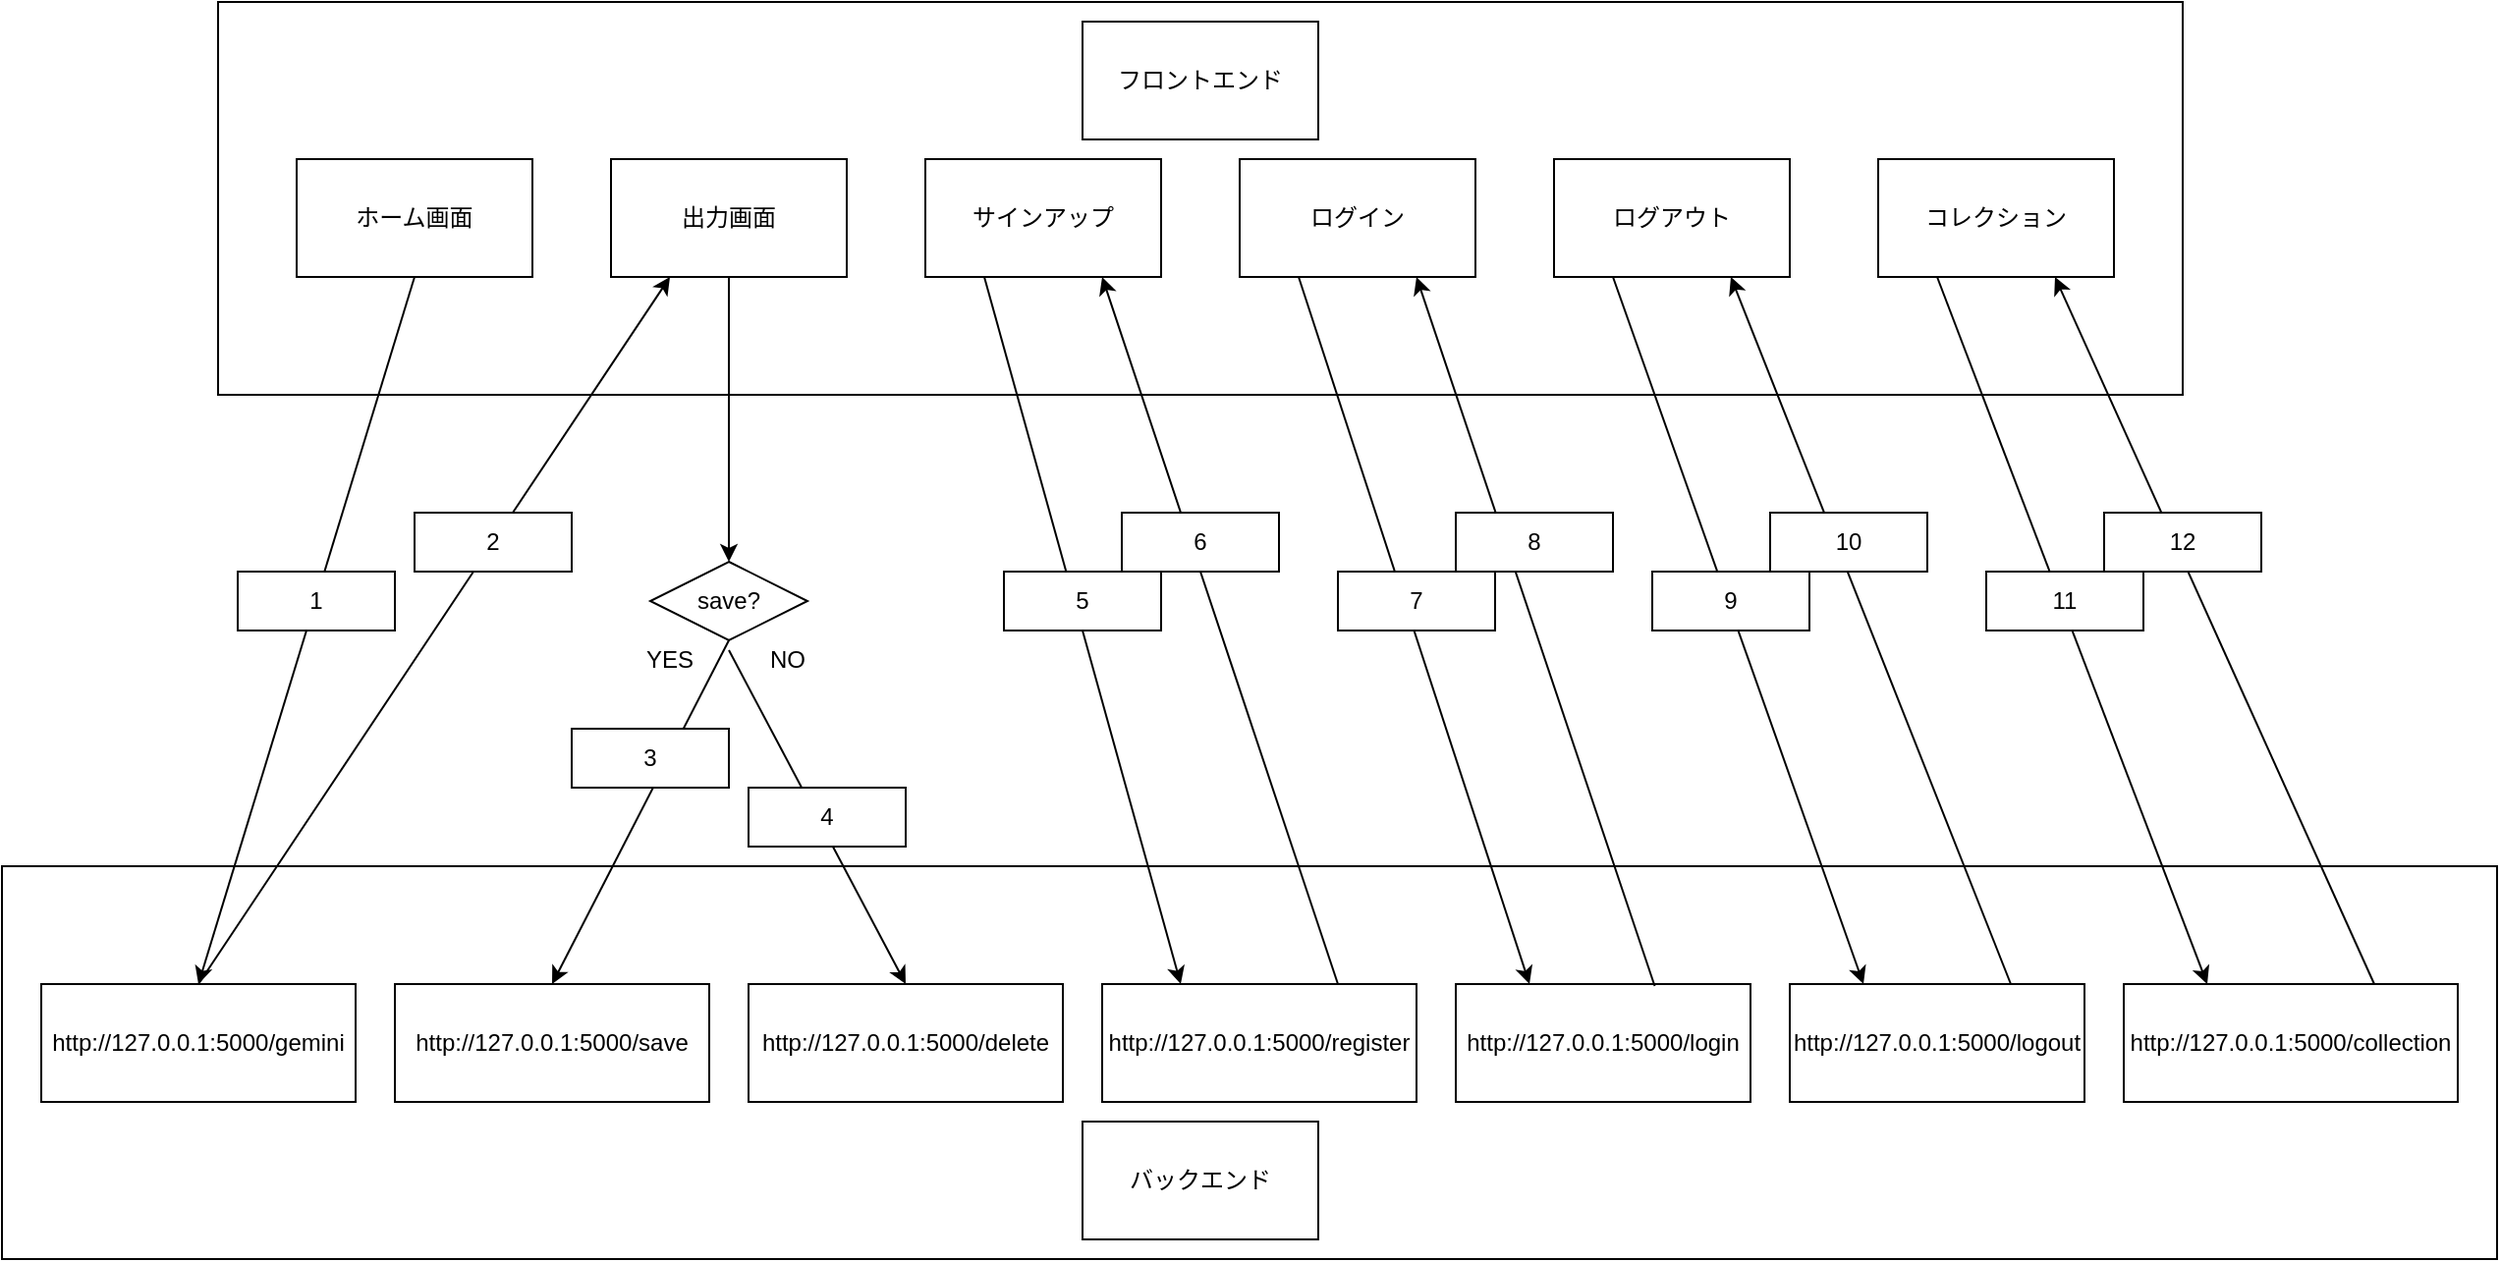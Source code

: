<mxfile version="26.0.9">
  <diagram id="C5RBs43oDa-KdzZeNtuy" name="Page-1">
    <mxGraphModel dx="2233" dy="944" grid="1" gridSize="10" guides="1" tooltips="1" connect="1" arrows="1" fold="1" page="1" pageScale="1" pageWidth="827" pageHeight="1169" math="0" shadow="0">
      <root>
        <mxCell id="WIyWlLk6GJQsqaUBKTNV-0" />
        <mxCell id="WIyWlLk6GJQsqaUBKTNV-1" parent="WIyWlLk6GJQsqaUBKTNV-0" />
        <mxCell id="IHnfN8DX3xTCwppa76Wx-4" value="" style="rounded=0;whiteSpace=wrap;html=1;" vertex="1" parent="WIyWlLk6GJQsqaUBKTNV-1">
          <mxGeometry x="80" width="1000" height="200" as="geometry" />
        </mxCell>
        <mxCell id="IHnfN8DX3xTCwppa76Wx-3" value="コレクション" style="rounded=0;whiteSpace=wrap;html=1;" vertex="1" parent="WIyWlLk6GJQsqaUBKTNV-1">
          <mxGeometry x="925" y="80" width="120" height="60" as="geometry" />
        </mxCell>
        <mxCell id="IHnfN8DX3xTCwppa76Wx-2" value="ログイン" style="rounded=0;whiteSpace=wrap;html=1;" vertex="1" parent="WIyWlLk6GJQsqaUBKTNV-1">
          <mxGeometry x="600" y="80" width="120" height="60" as="geometry" />
        </mxCell>
        <mxCell id="IHnfN8DX3xTCwppa76Wx-1" value="サインアップ" style="rounded=0;whiteSpace=wrap;html=1;" vertex="1" parent="WIyWlLk6GJQsqaUBKTNV-1">
          <mxGeometry x="440" y="80" width="120" height="60" as="geometry" />
        </mxCell>
        <mxCell id="IHnfN8DX3xTCwppa76Wx-0" value="ホーム画面" style="rounded=0;whiteSpace=wrap;html=1;" vertex="1" parent="WIyWlLk6GJQsqaUBKTNV-1">
          <mxGeometry x="120" y="80" width="120" height="60" as="geometry" />
        </mxCell>
        <mxCell id="IHnfN8DX3xTCwppa76Wx-5" value="フロントエンド" style="rounded=0;whiteSpace=wrap;html=1;" vertex="1" parent="WIyWlLk6GJQsqaUBKTNV-1">
          <mxGeometry x="520" y="10" width="120" height="60" as="geometry" />
        </mxCell>
        <mxCell id="IHnfN8DX3xTCwppa76Wx-6" value="" style="rounded=0;whiteSpace=wrap;html=1;" vertex="1" parent="WIyWlLk6GJQsqaUBKTNV-1">
          <mxGeometry x="-30" y="440" width="1270" height="200" as="geometry" />
        </mxCell>
        <mxCell id="IHnfN8DX3xTCwppa76Wx-7" value="http://127.0.0.1:5000/collection" style="rounded=0;whiteSpace=wrap;html=1;" vertex="1" parent="WIyWlLk6GJQsqaUBKTNV-1">
          <mxGeometry x="1050" y="500" width="170" height="60" as="geometry" />
        </mxCell>
        <mxCell id="IHnfN8DX3xTCwppa76Wx-8" value="http://127.0.0.1:5000/login" style="rounded=0;whiteSpace=wrap;html=1;" vertex="1" parent="WIyWlLk6GJQsqaUBKTNV-1">
          <mxGeometry x="710" y="500" width="150" height="60" as="geometry" />
        </mxCell>
        <mxCell id="IHnfN8DX3xTCwppa76Wx-9" value="http://127.0.0.1:5000/register" style="rounded=0;whiteSpace=wrap;html=1;" vertex="1" parent="WIyWlLk6GJQsqaUBKTNV-1">
          <mxGeometry x="530" y="500" width="160" height="60" as="geometry" />
        </mxCell>
        <mxCell id="IHnfN8DX3xTCwppa76Wx-10" value="http://127.0.0.1:5000/gemini" style="rounded=0;whiteSpace=wrap;html=1;" vertex="1" parent="WIyWlLk6GJQsqaUBKTNV-1">
          <mxGeometry x="-10" y="500" width="160" height="60" as="geometry" />
        </mxCell>
        <mxCell id="IHnfN8DX3xTCwppa76Wx-11" value="バックエンド" style="rounded=0;whiteSpace=wrap;html=1;" vertex="1" parent="WIyWlLk6GJQsqaUBKTNV-1">
          <mxGeometry x="520" y="570" width="120" height="60" as="geometry" />
        </mxCell>
        <mxCell id="IHnfN8DX3xTCwppa76Wx-13" value="ログアウト" style="rounded=0;whiteSpace=wrap;html=1;" vertex="1" parent="WIyWlLk6GJQsqaUBKTNV-1">
          <mxGeometry x="760" y="80" width="120" height="60" as="geometry" />
        </mxCell>
        <mxCell id="IHnfN8DX3xTCwppa76Wx-16" value="http://127.0.0.1:5000/logout" style="rounded=0;whiteSpace=wrap;html=1;" vertex="1" parent="WIyWlLk6GJQsqaUBKTNV-1">
          <mxGeometry x="880" y="500" width="150" height="60" as="geometry" />
        </mxCell>
        <mxCell id="IHnfN8DX3xTCwppa76Wx-19" value="出力画面" style="rounded=0;whiteSpace=wrap;html=1;" vertex="1" parent="WIyWlLk6GJQsqaUBKTNV-1">
          <mxGeometry x="280" y="80" width="120" height="60" as="geometry" />
        </mxCell>
        <mxCell id="IHnfN8DX3xTCwppa76Wx-20" value="http://127.0.0.1:5000/save" style="rounded=0;whiteSpace=wrap;html=1;" vertex="1" parent="WIyWlLk6GJQsqaUBKTNV-1">
          <mxGeometry x="170" y="500" width="160" height="60" as="geometry" />
        </mxCell>
        <mxCell id="IHnfN8DX3xTCwppa76Wx-21" value="http://127.0.0.1:5000/delete" style="rounded=0;whiteSpace=wrap;html=1;" vertex="1" parent="WIyWlLk6GJQsqaUBKTNV-1">
          <mxGeometry x="350" y="500" width="160" height="60" as="geometry" />
        </mxCell>
        <mxCell id="IHnfN8DX3xTCwppa76Wx-23" value="" style="endArrow=classic;html=1;rounded=0;exitX=0.5;exitY=1;exitDx=0;exitDy=0;entryX=0.5;entryY=0;entryDx=0;entryDy=0;" edge="1" parent="WIyWlLk6GJQsqaUBKTNV-1" source="IHnfN8DX3xTCwppa76Wx-0" target="IHnfN8DX3xTCwppa76Wx-10">
          <mxGeometry width="50" height="50" relative="1" as="geometry">
            <mxPoint x="500" y="370" as="sourcePoint" />
            <mxPoint x="550" y="320" as="targetPoint" />
          </mxGeometry>
        </mxCell>
        <mxCell id="IHnfN8DX3xTCwppa76Wx-24" value="1" style="rounded=0;whiteSpace=wrap;html=1;" vertex="1" parent="WIyWlLk6GJQsqaUBKTNV-1">
          <mxGeometry x="90" y="290" width="80" height="30" as="geometry" />
        </mxCell>
        <mxCell id="IHnfN8DX3xTCwppa76Wx-25" value="" style="endArrow=classic;html=1;rounded=0;entryX=0.25;entryY=1;entryDx=0;entryDy=0;exitX=0.5;exitY=0;exitDx=0;exitDy=0;" edge="1" parent="WIyWlLk6GJQsqaUBKTNV-1" source="IHnfN8DX3xTCwppa76Wx-10" target="IHnfN8DX3xTCwppa76Wx-19">
          <mxGeometry width="50" height="50" relative="1" as="geometry">
            <mxPoint x="500" y="370" as="sourcePoint" />
            <mxPoint x="550" y="320" as="targetPoint" />
          </mxGeometry>
        </mxCell>
        <mxCell id="IHnfN8DX3xTCwppa76Wx-26" value="2" style="rounded=0;whiteSpace=wrap;html=1;" vertex="1" parent="WIyWlLk6GJQsqaUBKTNV-1">
          <mxGeometry x="180" y="260" width="80" height="30" as="geometry" />
        </mxCell>
        <mxCell id="IHnfN8DX3xTCwppa76Wx-27" value="save?" style="rhombus;whiteSpace=wrap;html=1;" vertex="1" parent="WIyWlLk6GJQsqaUBKTNV-1">
          <mxGeometry x="300" y="285" width="80" height="40" as="geometry" />
        </mxCell>
        <mxCell id="IHnfN8DX3xTCwppa76Wx-28" value="" style="endArrow=classic;html=1;rounded=0;exitX=0.5;exitY=1;exitDx=0;exitDy=0;entryX=0.5;entryY=0;entryDx=0;entryDy=0;" edge="1" parent="WIyWlLk6GJQsqaUBKTNV-1" source="IHnfN8DX3xTCwppa76Wx-19" target="IHnfN8DX3xTCwppa76Wx-27">
          <mxGeometry width="50" height="50" relative="1" as="geometry">
            <mxPoint x="500" y="370" as="sourcePoint" />
            <mxPoint x="550" y="320" as="targetPoint" />
          </mxGeometry>
        </mxCell>
        <mxCell id="IHnfN8DX3xTCwppa76Wx-29" value="" style="endArrow=classic;html=1;rounded=0;exitX=0.5;exitY=1;exitDx=0;exitDy=0;entryX=0.5;entryY=0;entryDx=0;entryDy=0;" edge="1" parent="WIyWlLk6GJQsqaUBKTNV-1" source="IHnfN8DX3xTCwppa76Wx-27" target="IHnfN8DX3xTCwppa76Wx-20">
          <mxGeometry width="50" height="50" relative="1" as="geometry">
            <mxPoint x="500" y="370" as="sourcePoint" />
            <mxPoint x="550" y="320" as="targetPoint" />
          </mxGeometry>
        </mxCell>
        <mxCell id="IHnfN8DX3xTCwppa76Wx-30" value="" style="endArrow=classic;html=1;rounded=0;entryX=0.5;entryY=0;entryDx=0;entryDy=0;" edge="1" parent="WIyWlLk6GJQsqaUBKTNV-1" target="IHnfN8DX3xTCwppa76Wx-21">
          <mxGeometry width="50" height="50" relative="1" as="geometry">
            <mxPoint x="340" y="330" as="sourcePoint" />
            <mxPoint x="550" y="320" as="targetPoint" />
          </mxGeometry>
        </mxCell>
        <mxCell id="IHnfN8DX3xTCwppa76Wx-31" value="YES" style="text;html=1;align=center;verticalAlign=middle;whiteSpace=wrap;rounded=0;" vertex="1" parent="WIyWlLk6GJQsqaUBKTNV-1">
          <mxGeometry x="280" y="320" width="60" height="30" as="geometry" />
        </mxCell>
        <mxCell id="IHnfN8DX3xTCwppa76Wx-33" value="NO" style="text;html=1;align=center;verticalAlign=middle;whiteSpace=wrap;rounded=0;" vertex="1" parent="WIyWlLk6GJQsqaUBKTNV-1">
          <mxGeometry x="340" y="320" width="60" height="30" as="geometry" />
        </mxCell>
        <mxCell id="IHnfN8DX3xTCwppa76Wx-34" value="3" style="rounded=0;whiteSpace=wrap;html=1;" vertex="1" parent="WIyWlLk6GJQsqaUBKTNV-1">
          <mxGeometry x="260" y="370" width="80" height="30" as="geometry" />
        </mxCell>
        <mxCell id="IHnfN8DX3xTCwppa76Wx-35" value="4" style="rounded=0;whiteSpace=wrap;html=1;" vertex="1" parent="WIyWlLk6GJQsqaUBKTNV-1">
          <mxGeometry x="350" y="400" width="80" height="30" as="geometry" />
        </mxCell>
        <mxCell id="IHnfN8DX3xTCwppa76Wx-36" value="" style="endArrow=classic;html=1;rounded=0;exitX=0.25;exitY=1;exitDx=0;exitDy=0;entryX=0.25;entryY=0;entryDx=0;entryDy=0;" edge="1" parent="WIyWlLk6GJQsqaUBKTNV-1" source="IHnfN8DX3xTCwppa76Wx-1" target="IHnfN8DX3xTCwppa76Wx-9">
          <mxGeometry width="50" height="50" relative="1" as="geometry">
            <mxPoint x="570" y="370" as="sourcePoint" />
            <mxPoint x="620" y="320" as="targetPoint" />
          </mxGeometry>
        </mxCell>
        <mxCell id="IHnfN8DX3xTCwppa76Wx-37" value="" style="endArrow=classic;html=1;rounded=0;exitX=0.25;exitY=1;exitDx=0;exitDy=0;entryX=0.25;entryY=0;entryDx=0;entryDy=0;" edge="1" parent="WIyWlLk6GJQsqaUBKTNV-1" source="IHnfN8DX3xTCwppa76Wx-2" target="IHnfN8DX3xTCwppa76Wx-8">
          <mxGeometry width="50" height="50" relative="1" as="geometry">
            <mxPoint x="635" y="140" as="sourcePoint" />
            <mxPoint x="760" y="500" as="targetPoint" />
          </mxGeometry>
        </mxCell>
        <mxCell id="IHnfN8DX3xTCwppa76Wx-38" value="" style="endArrow=classic;html=1;rounded=0;exitX=0.25;exitY=1;exitDx=0;exitDy=0;entryX=0.25;entryY=0;entryDx=0;entryDy=0;" edge="1" parent="WIyWlLk6GJQsqaUBKTNV-1" source="IHnfN8DX3xTCwppa76Wx-13" target="IHnfN8DX3xTCwppa76Wx-16">
          <mxGeometry width="50" height="50" relative="1" as="geometry">
            <mxPoint x="570" y="370" as="sourcePoint" />
            <mxPoint x="620" y="320" as="targetPoint" />
          </mxGeometry>
        </mxCell>
        <mxCell id="IHnfN8DX3xTCwppa76Wx-39" value="" style="endArrow=classic;html=1;rounded=0;entryX=0.25;entryY=0;entryDx=0;entryDy=0;exitX=0.25;exitY=1;exitDx=0;exitDy=0;" edge="1" parent="WIyWlLk6GJQsqaUBKTNV-1" source="IHnfN8DX3xTCwppa76Wx-3" target="IHnfN8DX3xTCwppa76Wx-7">
          <mxGeometry width="50" height="50" relative="1" as="geometry">
            <mxPoint x="570" y="370" as="sourcePoint" />
            <mxPoint x="620" y="320" as="targetPoint" />
          </mxGeometry>
        </mxCell>
        <mxCell id="IHnfN8DX3xTCwppa76Wx-40" value="5" style="rounded=0;whiteSpace=wrap;html=1;" vertex="1" parent="WIyWlLk6GJQsqaUBKTNV-1">
          <mxGeometry x="480" y="290" width="80" height="30" as="geometry" />
        </mxCell>
        <mxCell id="IHnfN8DX3xTCwppa76Wx-44" value="7" style="rounded=0;whiteSpace=wrap;html=1;" vertex="1" parent="WIyWlLk6GJQsqaUBKTNV-1">
          <mxGeometry x="650" y="290" width="80" height="30" as="geometry" />
        </mxCell>
        <mxCell id="IHnfN8DX3xTCwppa76Wx-46" value="" style="endArrow=classic;html=1;rounded=0;entryX=0.75;entryY=1;entryDx=0;entryDy=0;exitX=0.75;exitY=0;exitDx=0;exitDy=0;" edge="1" parent="WIyWlLk6GJQsqaUBKTNV-1" source="IHnfN8DX3xTCwppa76Wx-9" target="IHnfN8DX3xTCwppa76Wx-1">
          <mxGeometry width="50" height="50" relative="1" as="geometry">
            <mxPoint x="450" y="290" as="sourcePoint" />
            <mxPoint x="500" y="240" as="targetPoint" />
          </mxGeometry>
        </mxCell>
        <mxCell id="IHnfN8DX3xTCwppa76Wx-43" value="6" style="rounded=0;whiteSpace=wrap;html=1;" vertex="1" parent="WIyWlLk6GJQsqaUBKTNV-1">
          <mxGeometry x="540" y="260" width="80" height="30" as="geometry" />
        </mxCell>
        <mxCell id="IHnfN8DX3xTCwppa76Wx-47" value="" style="endArrow=classic;html=1;rounded=0;entryX=0.75;entryY=1;entryDx=0;entryDy=0;exitX=0.675;exitY=0.017;exitDx=0;exitDy=0;exitPerimeter=0;" edge="1" parent="WIyWlLk6GJQsqaUBKTNV-1" source="IHnfN8DX3xTCwppa76Wx-8" target="IHnfN8DX3xTCwppa76Wx-2">
          <mxGeometry width="50" height="50" relative="1" as="geometry">
            <mxPoint x="630" y="290" as="sourcePoint" />
            <mxPoint x="680" y="240" as="targetPoint" />
          </mxGeometry>
        </mxCell>
        <mxCell id="IHnfN8DX3xTCwppa76Wx-45" value="8" style="rounded=0;whiteSpace=wrap;html=1;" vertex="1" parent="WIyWlLk6GJQsqaUBKTNV-1">
          <mxGeometry x="710" y="260" width="80" height="30" as="geometry" />
        </mxCell>
        <mxCell id="IHnfN8DX3xTCwppa76Wx-48" value="" style="endArrow=classic;html=1;rounded=0;entryX=0.75;entryY=1;entryDx=0;entryDy=0;exitX=0.75;exitY=0;exitDx=0;exitDy=0;" edge="1" parent="WIyWlLk6GJQsqaUBKTNV-1" source="IHnfN8DX3xTCwppa76Wx-16" target="IHnfN8DX3xTCwppa76Wx-13">
          <mxGeometry width="50" height="50" relative="1" as="geometry">
            <mxPoint x="920" y="290" as="sourcePoint" />
            <mxPoint x="970" y="240" as="targetPoint" />
          </mxGeometry>
        </mxCell>
        <mxCell id="IHnfN8DX3xTCwppa76Wx-50" value="9" style="rounded=0;whiteSpace=wrap;html=1;" vertex="1" parent="WIyWlLk6GJQsqaUBKTNV-1">
          <mxGeometry x="810" y="290" width="80" height="30" as="geometry" />
        </mxCell>
        <mxCell id="IHnfN8DX3xTCwppa76Wx-51" value="10" style="rounded=0;whiteSpace=wrap;html=1;" vertex="1" parent="WIyWlLk6GJQsqaUBKTNV-1">
          <mxGeometry x="870" y="260" width="80" height="30" as="geometry" />
        </mxCell>
        <mxCell id="IHnfN8DX3xTCwppa76Wx-52" value="" style="endArrow=classic;html=1;rounded=0;entryX=0.75;entryY=1;entryDx=0;entryDy=0;exitX=0.75;exitY=0;exitDx=0;exitDy=0;" edge="1" parent="WIyWlLk6GJQsqaUBKTNV-1" source="IHnfN8DX3xTCwppa76Wx-7" target="IHnfN8DX3xTCwppa76Wx-3">
          <mxGeometry width="50" height="50" relative="1" as="geometry">
            <mxPoint x="890" y="290" as="sourcePoint" />
            <mxPoint x="940" y="240" as="targetPoint" />
          </mxGeometry>
        </mxCell>
        <mxCell id="IHnfN8DX3xTCwppa76Wx-53" value="11" style="rounded=0;whiteSpace=wrap;html=1;" vertex="1" parent="WIyWlLk6GJQsqaUBKTNV-1">
          <mxGeometry x="980" y="290" width="80" height="30" as="geometry" />
        </mxCell>
        <mxCell id="IHnfN8DX3xTCwppa76Wx-54" value="12" style="rounded=0;whiteSpace=wrap;html=1;" vertex="1" parent="WIyWlLk6GJQsqaUBKTNV-1">
          <mxGeometry x="1040" y="260" width="80" height="30" as="geometry" />
        </mxCell>
      </root>
    </mxGraphModel>
  </diagram>
</mxfile>
